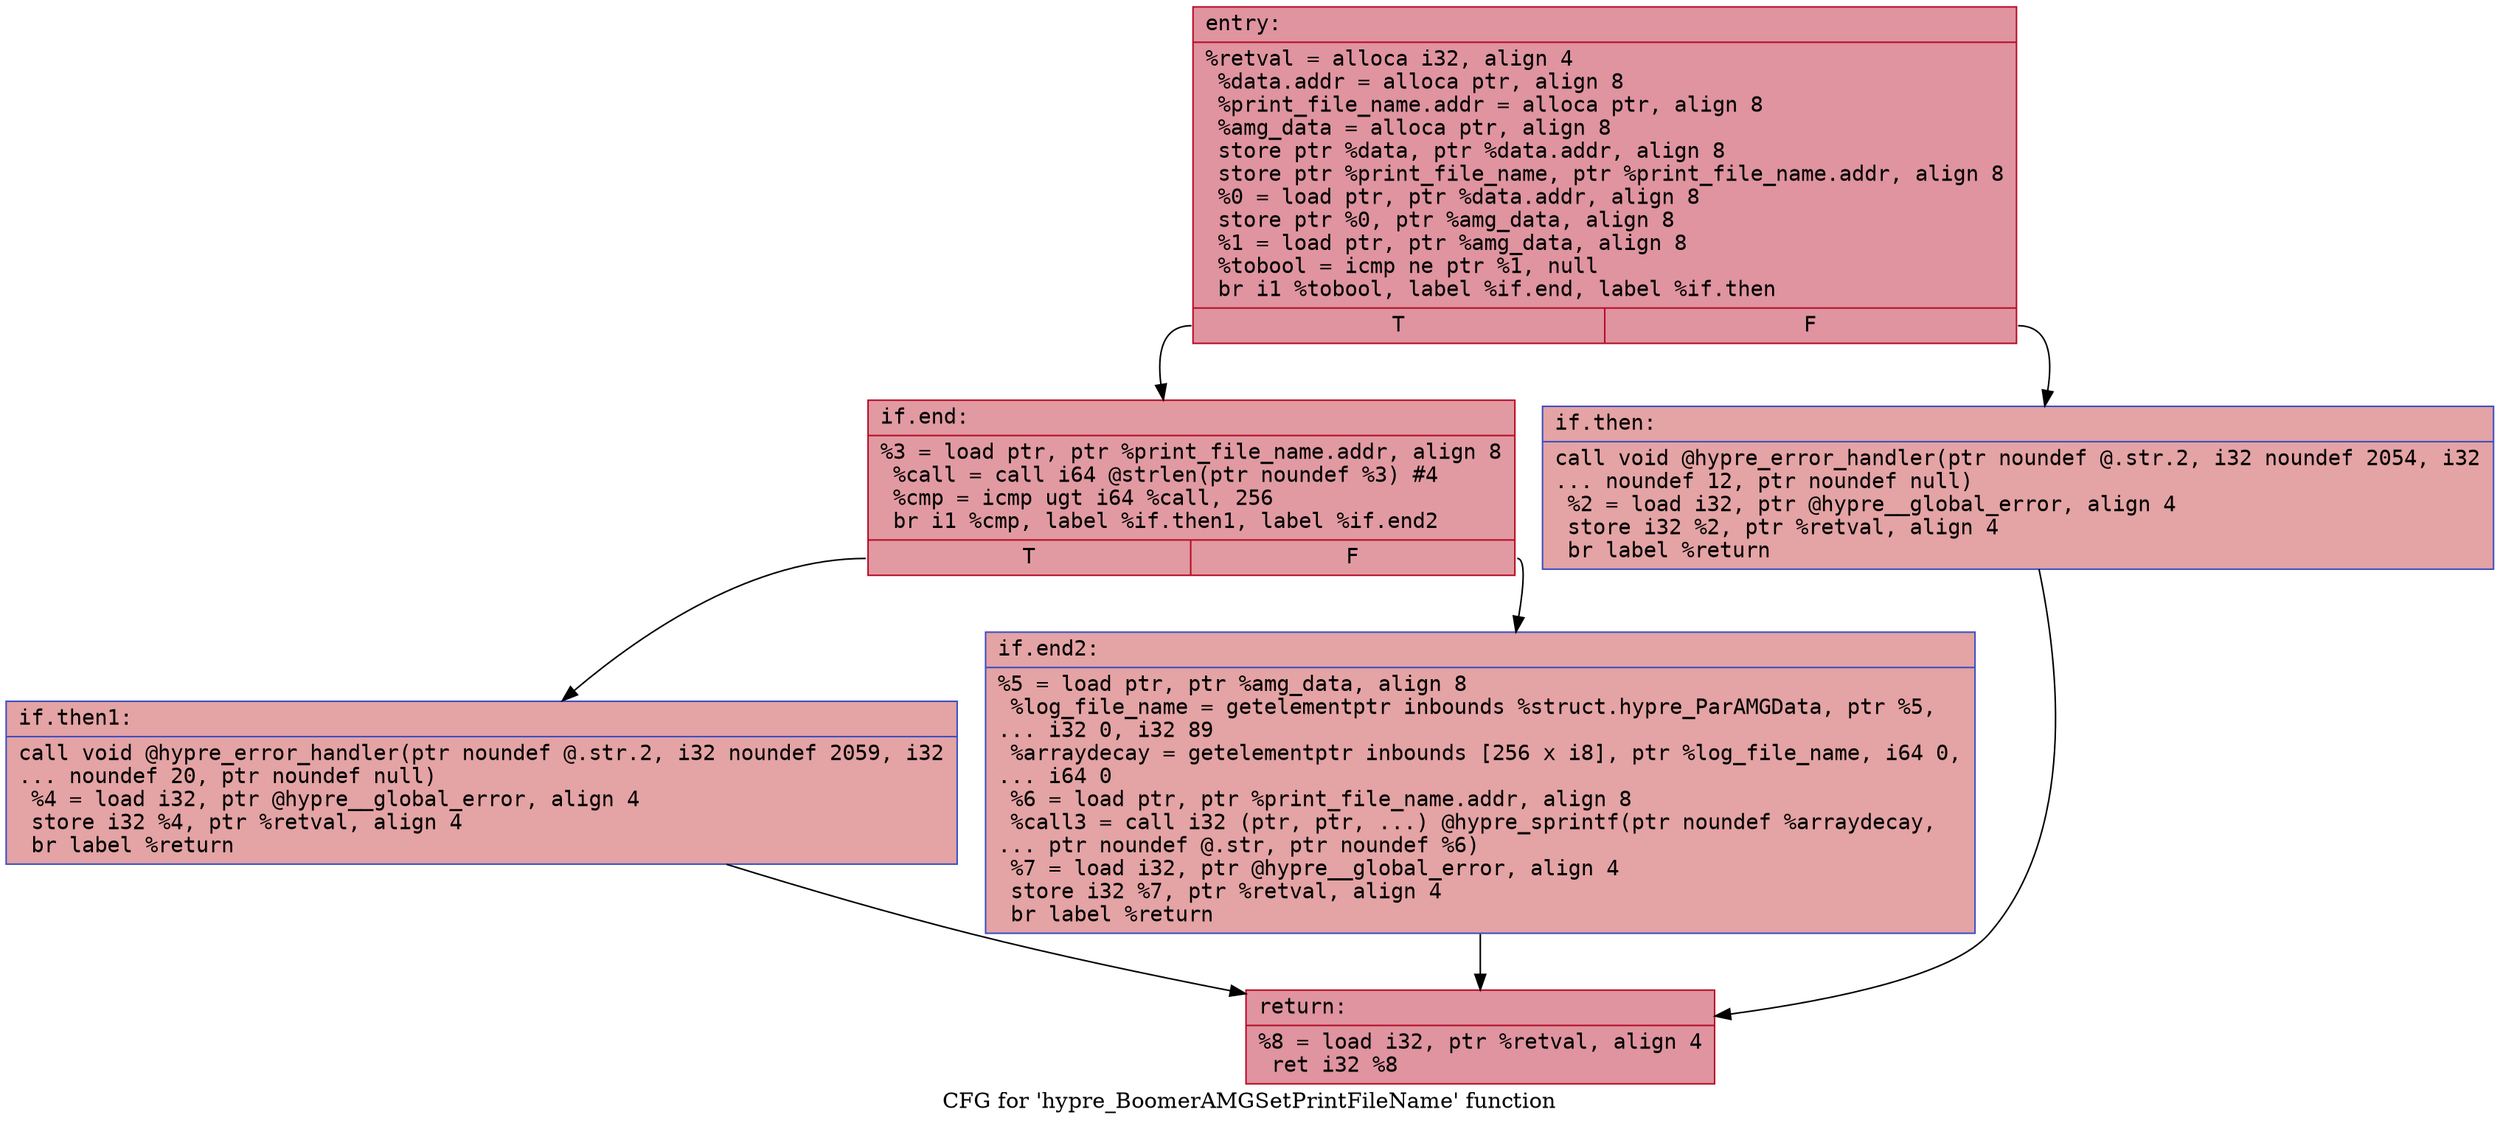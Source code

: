 digraph "CFG for 'hypre_BoomerAMGSetPrintFileName' function" {
	label="CFG for 'hypre_BoomerAMGSetPrintFileName' function";

	Node0x55fa80a13080 [shape=record,color="#b70d28ff", style=filled, fillcolor="#b70d2870" fontname="Courier",label="{entry:\l|  %retval = alloca i32, align 4\l  %data.addr = alloca ptr, align 8\l  %print_file_name.addr = alloca ptr, align 8\l  %amg_data = alloca ptr, align 8\l  store ptr %data, ptr %data.addr, align 8\l  store ptr %print_file_name, ptr %print_file_name.addr, align 8\l  %0 = load ptr, ptr %data.addr, align 8\l  store ptr %0, ptr %amg_data, align 8\l  %1 = load ptr, ptr %amg_data, align 8\l  %tobool = icmp ne ptr %1, null\l  br i1 %tobool, label %if.end, label %if.then\l|{<s0>T|<s1>F}}"];
	Node0x55fa80a13080:s0 -> Node0x55fa80a136d0[tooltip="entry -> if.end\nProbability 62.50%" ];
	Node0x55fa80a13080:s1 -> Node0x55fa80a13740[tooltip="entry -> if.then\nProbability 37.50%" ];
	Node0x55fa80a13740 [shape=record,color="#3d50c3ff", style=filled, fillcolor="#c32e3170" fontname="Courier",label="{if.then:\l|  call void @hypre_error_handler(ptr noundef @.str.2, i32 noundef 2054, i32\l... noundef 12, ptr noundef null)\l  %2 = load i32, ptr @hypre__global_error, align 4\l  store i32 %2, ptr %retval, align 4\l  br label %return\l}"];
	Node0x55fa80a13740 -> Node0x55fa80a13b10[tooltip="if.then -> return\nProbability 100.00%" ];
	Node0x55fa80a136d0 [shape=record,color="#b70d28ff", style=filled, fillcolor="#bb1b2c70" fontname="Courier",label="{if.end:\l|  %3 = load ptr, ptr %print_file_name.addr, align 8\l  %call = call i64 @strlen(ptr noundef %3) #4\l  %cmp = icmp ugt i64 %call, 256\l  br i1 %cmp, label %if.then1, label %if.end2\l|{<s0>T|<s1>F}}"];
	Node0x55fa80a136d0:s0 -> Node0x55fa80a12f80[tooltip="if.end -> if.then1\nProbability 50.00%" ];
	Node0x55fa80a136d0:s1 -> Node0x55fa80a12fd0[tooltip="if.end -> if.end2\nProbability 50.00%" ];
	Node0x55fa80a12f80 [shape=record,color="#3d50c3ff", style=filled, fillcolor="#c32e3170" fontname="Courier",label="{if.then1:\l|  call void @hypre_error_handler(ptr noundef @.str.2, i32 noundef 2059, i32\l... noundef 20, ptr noundef null)\l  %4 = load i32, ptr @hypre__global_error, align 4\l  store i32 %4, ptr %retval, align 4\l  br label %return\l}"];
	Node0x55fa80a12f80 -> Node0x55fa80a13b10[tooltip="if.then1 -> return\nProbability 100.00%" ];
	Node0x55fa80a12fd0 [shape=record,color="#3d50c3ff", style=filled, fillcolor="#c32e3170" fontname="Courier",label="{if.end2:\l|  %5 = load ptr, ptr %amg_data, align 8\l  %log_file_name = getelementptr inbounds %struct.hypre_ParAMGData, ptr %5,\l... i32 0, i32 89\l  %arraydecay = getelementptr inbounds [256 x i8], ptr %log_file_name, i64 0,\l... i64 0\l  %6 = load ptr, ptr %print_file_name.addr, align 8\l  %call3 = call i32 (ptr, ptr, ...) @hypre_sprintf(ptr noundef %arraydecay,\l... ptr noundef @.str, ptr noundef %6)\l  %7 = load i32, ptr @hypre__global_error, align 4\l  store i32 %7, ptr %retval, align 4\l  br label %return\l}"];
	Node0x55fa80a12fd0 -> Node0x55fa80a13b10[tooltip="if.end2 -> return\nProbability 100.00%" ];
	Node0x55fa80a13b10 [shape=record,color="#b70d28ff", style=filled, fillcolor="#b70d2870" fontname="Courier",label="{return:\l|  %8 = load i32, ptr %retval, align 4\l  ret i32 %8\l}"];
}
